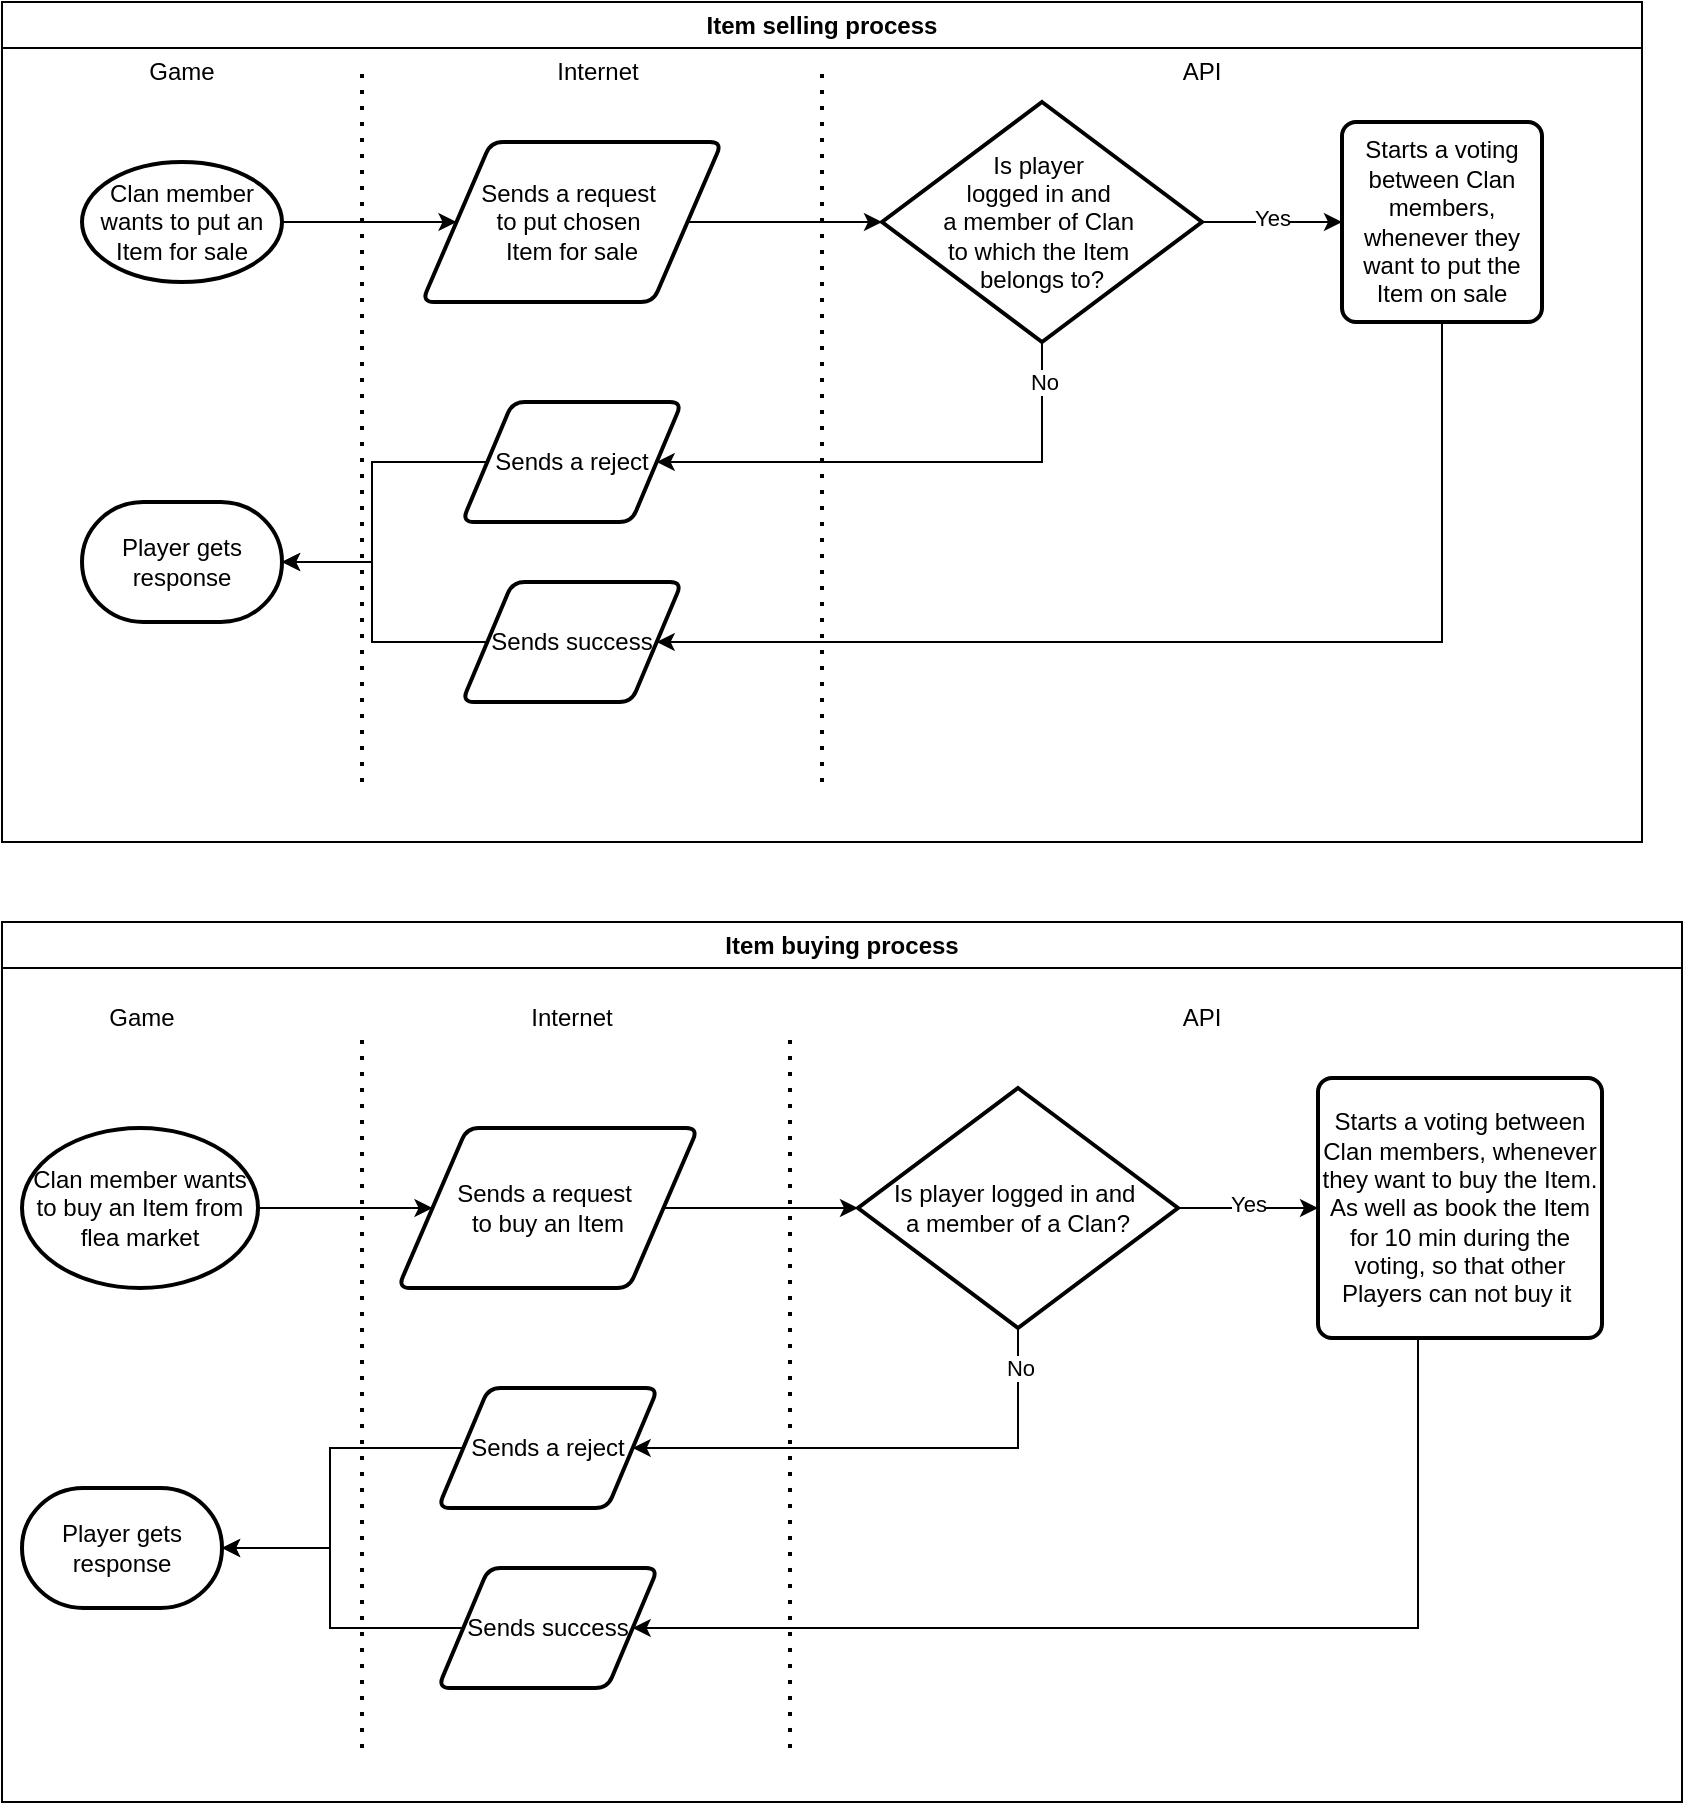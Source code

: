 <mxfile version="24.7.8">
  <diagram id="C5RBs43oDa-KdzZeNtuy" name="Page-1">
    <mxGraphModel dx="1077" dy="660" grid="1" gridSize="10" guides="1" tooltips="1" connect="1" arrows="1" fold="1" page="1" pageScale="1" pageWidth="827" pageHeight="1169" math="0" shadow="0">
      <root>
        <mxCell id="WIyWlLk6GJQsqaUBKTNV-0" />
        <mxCell id="WIyWlLk6GJQsqaUBKTNV-1" parent="WIyWlLk6GJQsqaUBKTNV-0" />
        <mxCell id="hmTvUvVirtF6M48gfIGW-54" value="" style="group" vertex="1" connectable="0" parent="WIyWlLk6GJQsqaUBKTNV-1">
          <mxGeometry x="40" y="10" width="820" height="420" as="geometry" />
        </mxCell>
        <mxCell id="hmTvUvVirtF6M48gfIGW-11" style="edgeStyle=orthogonalEdgeStyle;rounded=0;orthogonalLoop=1;jettySize=auto;html=1;exitX=1;exitY=0.5;exitDx=0;exitDy=0;exitPerimeter=0;entryX=0;entryY=0.5;entryDx=0;entryDy=0;" edge="1" parent="hmTvUvVirtF6M48gfIGW-54" source="hmTvUvVirtF6M48gfIGW-0" target="hmTvUvVirtF6M48gfIGW-1">
          <mxGeometry relative="1" as="geometry" />
        </mxCell>
        <mxCell id="hmTvUvVirtF6M48gfIGW-0" value="Clan member wants to put an Item for sale" style="strokeWidth=2;html=1;shape=mxgraph.flowchart.start_1;whiteSpace=wrap;" vertex="1" parent="hmTvUvVirtF6M48gfIGW-54">
          <mxGeometry x="40" y="80" width="100" height="60" as="geometry" />
        </mxCell>
        <mxCell id="hmTvUvVirtF6M48gfIGW-1" value="Sends a request&amp;nbsp;&lt;div&gt;to put chosen&amp;nbsp;&lt;/div&gt;&lt;div&gt;Item for sale&lt;/div&gt;" style="shape=parallelogram;html=1;strokeWidth=2;perimeter=parallelogramPerimeter;whiteSpace=wrap;rounded=1;arcSize=12;size=0.23;" vertex="1" parent="hmTvUvVirtF6M48gfIGW-54">
          <mxGeometry x="210" y="70" width="150" height="80" as="geometry" />
        </mxCell>
        <mxCell id="hmTvUvVirtF6M48gfIGW-4" style="edgeStyle=orthogonalEdgeStyle;rounded=0;orthogonalLoop=1;jettySize=auto;html=1;exitX=0.5;exitY=1;exitDx=0;exitDy=0;exitPerimeter=0;entryX=1;entryY=0.5;entryDx=0;entryDy=0;" edge="1" parent="hmTvUvVirtF6M48gfIGW-54" source="hmTvUvVirtF6M48gfIGW-2" target="hmTvUvVirtF6M48gfIGW-3">
          <mxGeometry relative="1" as="geometry">
            <Array as="points">
              <mxPoint x="520" y="230" />
            </Array>
          </mxGeometry>
        </mxCell>
        <mxCell id="hmTvUvVirtF6M48gfIGW-6" value="No" style="edgeLabel;html=1;align=center;verticalAlign=middle;resizable=0;points=[];" vertex="1" connectable="0" parent="hmTvUvVirtF6M48gfIGW-4">
          <mxGeometry x="-0.844" y="1" relative="1" as="geometry">
            <mxPoint as="offset" />
          </mxGeometry>
        </mxCell>
        <mxCell id="hmTvUvVirtF6M48gfIGW-13" style="edgeStyle=orthogonalEdgeStyle;rounded=0;orthogonalLoop=1;jettySize=auto;html=1;exitX=1;exitY=0.5;exitDx=0;exitDy=0;exitPerimeter=0;entryX=0;entryY=0.5;entryDx=0;entryDy=0;" edge="1" parent="hmTvUvVirtF6M48gfIGW-54" source="hmTvUvVirtF6M48gfIGW-2" target="hmTvUvVirtF6M48gfIGW-9">
          <mxGeometry relative="1" as="geometry" />
        </mxCell>
        <mxCell id="hmTvUvVirtF6M48gfIGW-14" value="Yes" style="edgeLabel;html=1;align=center;verticalAlign=middle;resizable=0;points=[];" vertex="1" connectable="0" parent="hmTvUvVirtF6M48gfIGW-13">
          <mxGeometry x="-0.008" y="2" relative="1" as="geometry">
            <mxPoint as="offset" />
          </mxGeometry>
        </mxCell>
        <mxCell id="hmTvUvVirtF6M48gfIGW-2" value="Is player&amp;nbsp;&lt;div&gt;logged in and&amp;nbsp;&lt;/div&gt;&lt;div&gt;a member&amp;nbsp;&lt;span style=&quot;background-color: initial;&quot;&gt;of Clan&amp;nbsp;&lt;/span&gt;&lt;/div&gt;&lt;div&gt;&lt;span style=&quot;background-color: initial;&quot;&gt;to which the Item&amp;nbsp;&lt;/span&gt;&lt;/div&gt;&lt;div&gt;&lt;span style=&quot;background-color: initial;&quot;&gt;belongs to?&lt;/span&gt;&lt;/div&gt;" style="strokeWidth=2;html=1;shape=mxgraph.flowchart.decision;whiteSpace=wrap;" vertex="1" parent="hmTvUvVirtF6M48gfIGW-54">
          <mxGeometry x="440" y="50" width="160" height="120" as="geometry" />
        </mxCell>
        <mxCell id="hmTvUvVirtF6M48gfIGW-3" value="Sends a reject" style="shape=parallelogram;html=1;strokeWidth=2;perimeter=parallelogramPerimeter;whiteSpace=wrap;rounded=1;arcSize=12;size=0.23;" vertex="1" parent="hmTvUvVirtF6M48gfIGW-54">
          <mxGeometry x="230" y="200" width="110" height="60" as="geometry" />
        </mxCell>
        <mxCell id="hmTvUvVirtF6M48gfIGW-20" style="edgeStyle=orthogonalEdgeStyle;rounded=0;orthogonalLoop=1;jettySize=auto;html=1;exitX=0.5;exitY=1;exitDx=0;exitDy=0;" edge="1" parent="hmTvUvVirtF6M48gfIGW-54" source="hmTvUvVirtF6M48gfIGW-9" target="hmTvUvVirtF6M48gfIGW-10">
          <mxGeometry relative="1" as="geometry">
            <Array as="points">
              <mxPoint x="720" y="320" />
            </Array>
          </mxGeometry>
        </mxCell>
        <mxCell id="hmTvUvVirtF6M48gfIGW-9" value="Starts a voting between Clan members, whenever they want to put the Item on sale" style="rounded=1;whiteSpace=wrap;html=1;absoluteArcSize=1;arcSize=14;strokeWidth=2;" vertex="1" parent="hmTvUvVirtF6M48gfIGW-54">
          <mxGeometry x="670" y="60" width="100" height="100" as="geometry" />
        </mxCell>
        <mxCell id="hmTvUvVirtF6M48gfIGW-10" value="Sends success" style="shape=parallelogram;html=1;strokeWidth=2;perimeter=parallelogramPerimeter;whiteSpace=wrap;rounded=1;arcSize=12;size=0.23;" vertex="1" parent="hmTvUvVirtF6M48gfIGW-54">
          <mxGeometry x="230" y="290" width="110" height="60" as="geometry" />
        </mxCell>
        <mxCell id="hmTvUvVirtF6M48gfIGW-12" style="edgeStyle=orthogonalEdgeStyle;rounded=0;orthogonalLoop=1;jettySize=auto;html=1;exitX=1;exitY=0.5;exitDx=0;exitDy=0;entryX=0;entryY=0.5;entryDx=0;entryDy=0;entryPerimeter=0;" edge="1" parent="hmTvUvVirtF6M48gfIGW-54" source="hmTvUvVirtF6M48gfIGW-1" target="hmTvUvVirtF6M48gfIGW-2">
          <mxGeometry relative="1" as="geometry" />
        </mxCell>
        <mxCell id="hmTvUvVirtF6M48gfIGW-21" value="Player gets response" style="strokeWidth=2;html=1;shape=mxgraph.flowchart.terminator;whiteSpace=wrap;" vertex="1" parent="hmTvUvVirtF6M48gfIGW-54">
          <mxGeometry x="40" y="250" width="100" height="60" as="geometry" />
        </mxCell>
        <mxCell id="hmTvUvVirtF6M48gfIGW-22" style="edgeStyle=orthogonalEdgeStyle;rounded=0;orthogonalLoop=1;jettySize=auto;html=1;exitX=0;exitY=0.5;exitDx=0;exitDy=0;entryX=1;entryY=0.5;entryDx=0;entryDy=0;entryPerimeter=0;" edge="1" parent="hmTvUvVirtF6M48gfIGW-54" source="hmTvUvVirtF6M48gfIGW-3" target="hmTvUvVirtF6M48gfIGW-21">
          <mxGeometry relative="1" as="geometry" />
        </mxCell>
        <mxCell id="hmTvUvVirtF6M48gfIGW-23" style="edgeStyle=orthogonalEdgeStyle;rounded=0;orthogonalLoop=1;jettySize=auto;html=1;exitX=0;exitY=0.5;exitDx=0;exitDy=0;entryX=1;entryY=0.5;entryDx=0;entryDy=0;entryPerimeter=0;" edge="1" parent="hmTvUvVirtF6M48gfIGW-54" source="hmTvUvVirtF6M48gfIGW-10" target="hmTvUvVirtF6M48gfIGW-21">
          <mxGeometry relative="1" as="geometry" />
        </mxCell>
        <mxCell id="hmTvUvVirtF6M48gfIGW-42" value="" style="endArrow=none;dashed=1;html=1;dashPattern=1 3;strokeWidth=2;rounded=0;" edge="1" parent="hmTvUvVirtF6M48gfIGW-54">
          <mxGeometry width="50" height="50" relative="1" as="geometry">
            <mxPoint x="180" y="390" as="sourcePoint" />
            <mxPoint x="180" y="30" as="targetPoint" />
          </mxGeometry>
        </mxCell>
        <mxCell id="hmTvUvVirtF6M48gfIGW-43" value="" style="endArrow=none;dashed=1;html=1;dashPattern=1 3;strokeWidth=2;rounded=0;" edge="1" parent="hmTvUvVirtF6M48gfIGW-54">
          <mxGeometry width="50" height="50" relative="1" as="geometry">
            <mxPoint x="410" y="390" as="sourcePoint" />
            <mxPoint x="410" y="30" as="targetPoint" />
          </mxGeometry>
        </mxCell>
        <mxCell id="hmTvUvVirtF6M48gfIGW-44" value="Game" style="text;html=1;align=center;verticalAlign=middle;whiteSpace=wrap;rounded=0;" vertex="1" parent="hmTvUvVirtF6M48gfIGW-54">
          <mxGeometry x="60" y="20" width="60" height="30" as="geometry" />
        </mxCell>
        <mxCell id="hmTvUvVirtF6M48gfIGW-45" value="Internet" style="text;html=1;align=center;verticalAlign=middle;whiteSpace=wrap;rounded=0;" vertex="1" parent="hmTvUvVirtF6M48gfIGW-54">
          <mxGeometry x="268" y="20" width="60" height="30" as="geometry" />
        </mxCell>
        <mxCell id="hmTvUvVirtF6M48gfIGW-46" value="API" style="text;html=1;align=center;verticalAlign=middle;whiteSpace=wrap;rounded=0;" vertex="1" parent="hmTvUvVirtF6M48gfIGW-54">
          <mxGeometry x="570" y="20" width="60" height="30" as="geometry" />
        </mxCell>
        <mxCell id="hmTvUvVirtF6M48gfIGW-53" value="Item selling process" style="swimlane;whiteSpace=wrap;html=1;" vertex="1" parent="hmTvUvVirtF6M48gfIGW-54">
          <mxGeometry width="820" height="420" as="geometry" />
        </mxCell>
        <mxCell id="hmTvUvVirtF6M48gfIGW-56" value="" style="group" vertex="1" connectable="0" parent="WIyWlLk6GJQsqaUBKTNV-1">
          <mxGeometry x="40" y="470" width="840" height="440" as="geometry" />
        </mxCell>
        <mxCell id="hmTvUvVirtF6M48gfIGW-24" style="edgeStyle=orthogonalEdgeStyle;rounded=0;orthogonalLoop=1;jettySize=auto;html=1;exitX=1;exitY=0.5;exitDx=0;exitDy=0;exitPerimeter=0;entryX=0;entryY=0.5;entryDx=0;entryDy=0;" edge="1" parent="hmTvUvVirtF6M48gfIGW-56" source="hmTvUvVirtF6M48gfIGW-25" target="hmTvUvVirtF6M48gfIGW-26">
          <mxGeometry relative="1" as="geometry" />
        </mxCell>
        <mxCell id="hmTvUvVirtF6M48gfIGW-25" value="Clan member wants to buy an Item from flea market" style="strokeWidth=2;html=1;shape=mxgraph.flowchart.start_1;whiteSpace=wrap;" vertex="1" parent="hmTvUvVirtF6M48gfIGW-56">
          <mxGeometry x="10" y="103" width="118" height="80" as="geometry" />
        </mxCell>
        <mxCell id="hmTvUvVirtF6M48gfIGW-26" value="Sends a request&amp;nbsp;&lt;div&gt;to buy an Item&lt;/div&gt;" style="shape=parallelogram;html=1;strokeWidth=2;perimeter=parallelogramPerimeter;whiteSpace=wrap;rounded=1;arcSize=12;size=0.23;" vertex="1" parent="hmTvUvVirtF6M48gfIGW-56">
          <mxGeometry x="198" y="103" width="150" height="80" as="geometry" />
        </mxCell>
        <mxCell id="hmTvUvVirtF6M48gfIGW-27" style="edgeStyle=orthogonalEdgeStyle;rounded=0;orthogonalLoop=1;jettySize=auto;html=1;exitX=0.5;exitY=1;exitDx=0;exitDy=0;exitPerimeter=0;entryX=1;entryY=0.5;entryDx=0;entryDy=0;" edge="1" parent="hmTvUvVirtF6M48gfIGW-56" source="hmTvUvVirtF6M48gfIGW-31" target="hmTvUvVirtF6M48gfIGW-32">
          <mxGeometry relative="1" as="geometry">
            <Array as="points">
              <mxPoint x="508" y="263" />
            </Array>
          </mxGeometry>
        </mxCell>
        <mxCell id="hmTvUvVirtF6M48gfIGW-28" value="No" style="edgeLabel;html=1;align=center;verticalAlign=middle;resizable=0;points=[];" vertex="1" connectable="0" parent="hmTvUvVirtF6M48gfIGW-27">
          <mxGeometry x="-0.844" y="1" relative="1" as="geometry">
            <mxPoint as="offset" />
          </mxGeometry>
        </mxCell>
        <mxCell id="hmTvUvVirtF6M48gfIGW-29" style="edgeStyle=orthogonalEdgeStyle;rounded=0;orthogonalLoop=1;jettySize=auto;html=1;exitX=1;exitY=0.5;exitDx=0;exitDy=0;exitPerimeter=0;entryX=0;entryY=0.5;entryDx=0;entryDy=0;" edge="1" parent="hmTvUvVirtF6M48gfIGW-56" source="hmTvUvVirtF6M48gfIGW-31" target="hmTvUvVirtF6M48gfIGW-34">
          <mxGeometry relative="1" as="geometry">
            <Array as="points">
              <mxPoint x="658" y="143" />
            </Array>
          </mxGeometry>
        </mxCell>
        <mxCell id="hmTvUvVirtF6M48gfIGW-30" value="Yes" style="edgeLabel;html=1;align=center;verticalAlign=middle;resizable=0;points=[];" vertex="1" connectable="0" parent="hmTvUvVirtF6M48gfIGW-29">
          <mxGeometry x="-0.008" y="2" relative="1" as="geometry">
            <mxPoint as="offset" />
          </mxGeometry>
        </mxCell>
        <mxCell id="hmTvUvVirtF6M48gfIGW-31" value="Is player&amp;nbsp;&lt;span style=&quot;background-color: initial;&quot;&gt;logged in and&amp;nbsp;&lt;/span&gt;&lt;div&gt;a member&amp;nbsp;&lt;span style=&quot;background-color: initial;&quot;&gt;of a Clan&lt;/span&gt;&lt;span style=&quot;background-color: initial;&quot;&gt;?&lt;/span&gt;&lt;/div&gt;" style="strokeWidth=2;html=1;shape=mxgraph.flowchart.decision;whiteSpace=wrap;" vertex="1" parent="hmTvUvVirtF6M48gfIGW-56">
          <mxGeometry x="428" y="83" width="160" height="120" as="geometry" />
        </mxCell>
        <mxCell id="hmTvUvVirtF6M48gfIGW-32" value="Sends a reject" style="shape=parallelogram;html=1;strokeWidth=2;perimeter=parallelogramPerimeter;whiteSpace=wrap;rounded=1;arcSize=12;size=0.23;" vertex="1" parent="hmTvUvVirtF6M48gfIGW-56">
          <mxGeometry x="218" y="233" width="110" height="60" as="geometry" />
        </mxCell>
        <mxCell id="hmTvUvVirtF6M48gfIGW-33" style="edgeStyle=orthogonalEdgeStyle;rounded=0;orthogonalLoop=1;jettySize=auto;html=1;exitX=0.5;exitY=1;exitDx=0;exitDy=0;" edge="1" parent="hmTvUvVirtF6M48gfIGW-56" source="hmTvUvVirtF6M48gfIGW-34" target="hmTvUvVirtF6M48gfIGW-35">
          <mxGeometry relative="1" as="geometry">
            <Array as="points">
              <mxPoint x="708" y="353" />
            </Array>
          </mxGeometry>
        </mxCell>
        <mxCell id="hmTvUvVirtF6M48gfIGW-34" value="Starts a voting between Clan members, whenever they want to buy the Item. As well as book the Item for 10 min during the voting, so that other Players can not buy it&amp;nbsp;" style="rounded=1;whiteSpace=wrap;html=1;absoluteArcSize=1;arcSize=14;strokeWidth=2;" vertex="1" parent="hmTvUvVirtF6M48gfIGW-56">
          <mxGeometry x="658" y="78" width="142" height="130" as="geometry" />
        </mxCell>
        <mxCell id="hmTvUvVirtF6M48gfIGW-41" style="edgeStyle=orthogonalEdgeStyle;rounded=0;orthogonalLoop=1;jettySize=auto;html=1;exitX=0;exitY=0.5;exitDx=0;exitDy=0;entryX=1;entryY=0.5;entryDx=0;entryDy=0;entryPerimeter=0;" edge="1" parent="hmTvUvVirtF6M48gfIGW-56" source="hmTvUvVirtF6M48gfIGW-35" target="hmTvUvVirtF6M48gfIGW-37">
          <mxGeometry relative="1" as="geometry">
            <mxPoint x="110" y="323" as="targetPoint" />
          </mxGeometry>
        </mxCell>
        <mxCell id="hmTvUvVirtF6M48gfIGW-35" value="Sends success" style="shape=parallelogram;html=1;strokeWidth=2;perimeter=parallelogramPerimeter;whiteSpace=wrap;rounded=1;arcSize=12;size=0.23;" vertex="1" parent="hmTvUvVirtF6M48gfIGW-56">
          <mxGeometry x="218" y="323" width="110" height="60" as="geometry" />
        </mxCell>
        <mxCell id="hmTvUvVirtF6M48gfIGW-36" style="edgeStyle=orthogonalEdgeStyle;rounded=0;orthogonalLoop=1;jettySize=auto;html=1;exitX=1;exitY=0.5;exitDx=0;exitDy=0;entryX=0;entryY=0.5;entryDx=0;entryDy=0;entryPerimeter=0;" edge="1" parent="hmTvUvVirtF6M48gfIGW-56" source="hmTvUvVirtF6M48gfIGW-26" target="hmTvUvVirtF6M48gfIGW-31">
          <mxGeometry relative="1" as="geometry" />
        </mxCell>
        <mxCell id="hmTvUvVirtF6M48gfIGW-37" value="Player gets response" style="strokeWidth=2;html=1;shape=mxgraph.flowchart.terminator;whiteSpace=wrap;" vertex="1" parent="hmTvUvVirtF6M48gfIGW-56">
          <mxGeometry x="10" y="283" width="100" height="60" as="geometry" />
        </mxCell>
        <mxCell id="hmTvUvVirtF6M48gfIGW-40" style="edgeStyle=orthogonalEdgeStyle;rounded=0;orthogonalLoop=1;jettySize=auto;html=1;exitX=0;exitY=0.5;exitDx=0;exitDy=0;entryX=1;entryY=0.5;entryDx=0;entryDy=0;entryPerimeter=0;" edge="1" parent="hmTvUvVirtF6M48gfIGW-56" source="hmTvUvVirtF6M48gfIGW-32" target="hmTvUvVirtF6M48gfIGW-37">
          <mxGeometry relative="1" as="geometry" />
        </mxCell>
        <mxCell id="hmTvUvVirtF6M48gfIGW-47" value="" style="endArrow=none;dashed=1;html=1;dashPattern=1 3;strokeWidth=2;rounded=0;" edge="1" parent="hmTvUvVirtF6M48gfIGW-56">
          <mxGeometry width="50" height="50" relative="1" as="geometry">
            <mxPoint x="180" y="413" as="sourcePoint" />
            <mxPoint x="180" y="53" as="targetPoint" />
          </mxGeometry>
        </mxCell>
        <mxCell id="hmTvUvVirtF6M48gfIGW-48" value="" style="endArrow=none;dashed=1;html=1;dashPattern=1 3;strokeWidth=2;rounded=0;" edge="1" parent="hmTvUvVirtF6M48gfIGW-56">
          <mxGeometry width="50" height="50" relative="1" as="geometry">
            <mxPoint x="394" y="413" as="sourcePoint" />
            <mxPoint x="394" y="53" as="targetPoint" />
          </mxGeometry>
        </mxCell>
        <mxCell id="hmTvUvVirtF6M48gfIGW-49" value="Game" style="text;html=1;align=center;verticalAlign=middle;whiteSpace=wrap;rounded=0;" vertex="1" parent="hmTvUvVirtF6M48gfIGW-56">
          <mxGeometry x="40" y="33" width="60" height="30" as="geometry" />
        </mxCell>
        <mxCell id="hmTvUvVirtF6M48gfIGW-50" value="Internet" style="text;html=1;align=center;verticalAlign=middle;whiteSpace=wrap;rounded=0;" vertex="1" parent="hmTvUvVirtF6M48gfIGW-56">
          <mxGeometry x="255" y="33" width="60" height="30" as="geometry" />
        </mxCell>
        <mxCell id="hmTvUvVirtF6M48gfIGW-51" value="API" style="text;html=1;align=center;verticalAlign=middle;whiteSpace=wrap;rounded=0;" vertex="1" parent="hmTvUvVirtF6M48gfIGW-56">
          <mxGeometry x="570" y="33" width="60" height="30" as="geometry" />
        </mxCell>
        <mxCell id="hmTvUvVirtF6M48gfIGW-55" value="Item buying process" style="swimlane;whiteSpace=wrap;html=1;" vertex="1" parent="hmTvUvVirtF6M48gfIGW-56">
          <mxGeometry width="840" height="440" as="geometry" />
        </mxCell>
      </root>
    </mxGraphModel>
  </diagram>
</mxfile>

